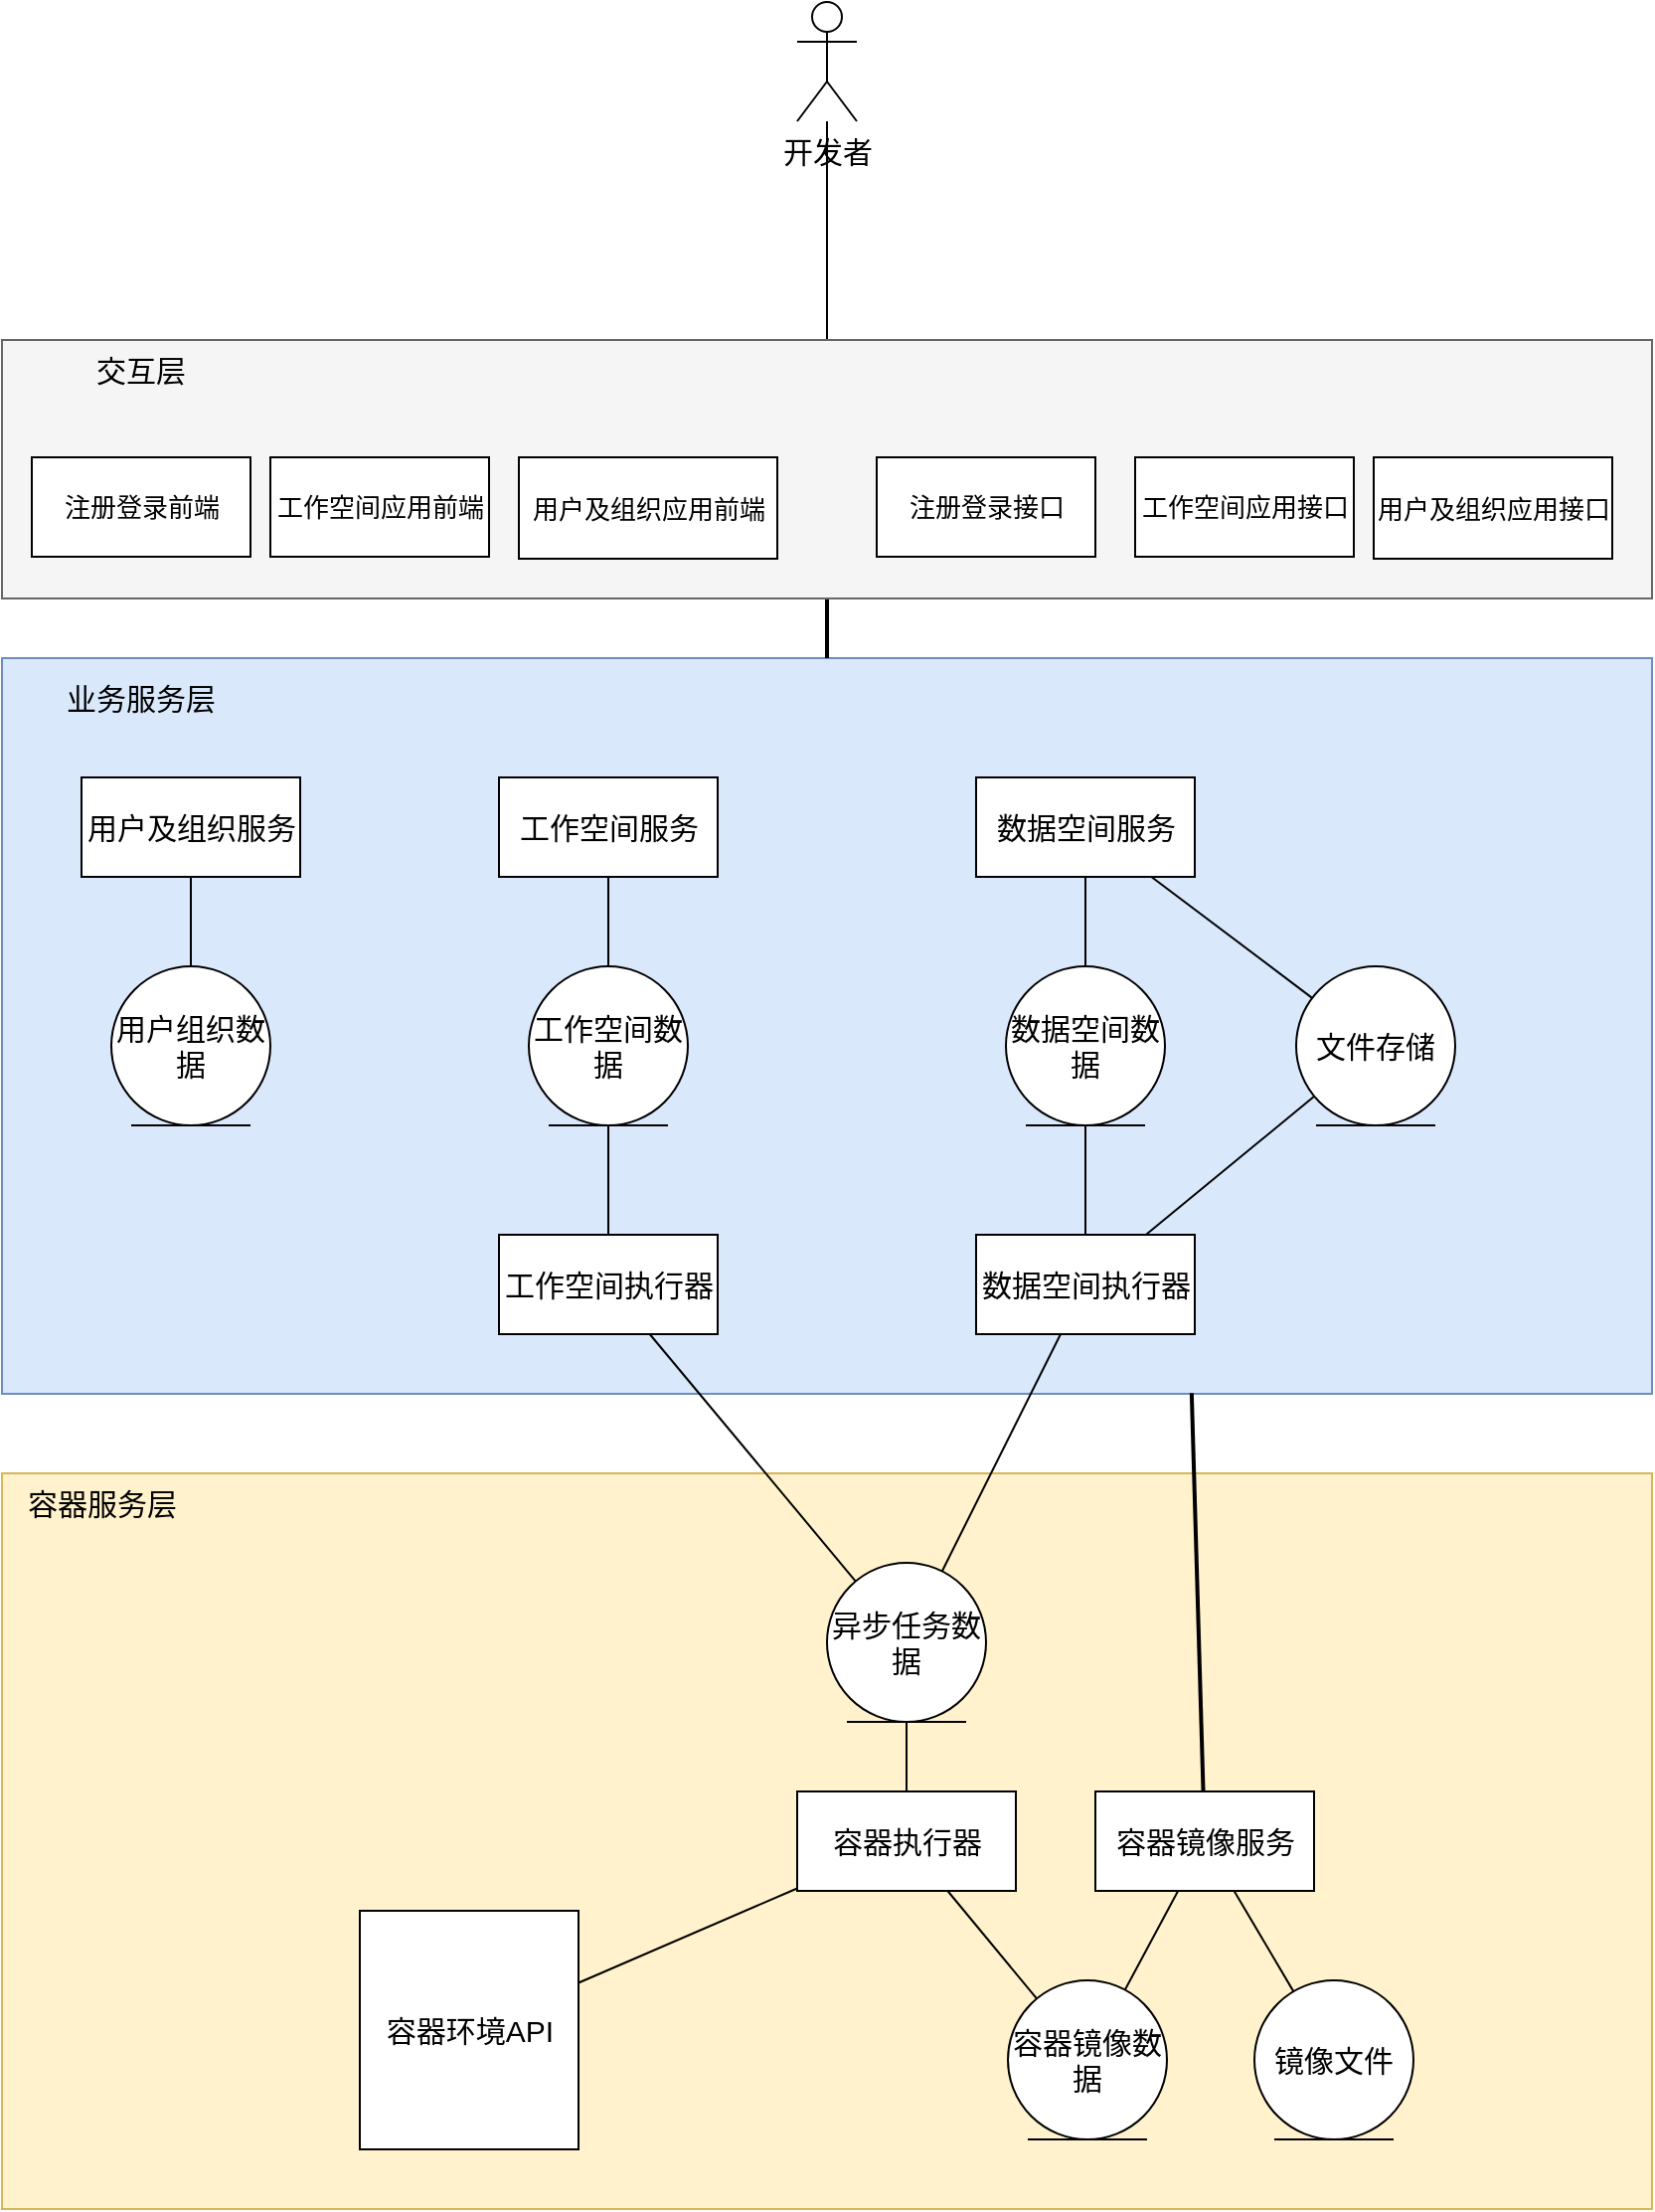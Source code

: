 <mxfile>
    <diagram id="vVA_o35hJ7-RhdYQv6_G" name="逻辑架构v1.0">
        <mxGraphModel dx="2849" dy="798" grid="1" gridSize="10" guides="1" tooltips="1" connect="1" arrows="1" fold="1" page="1" pageScale="1" pageWidth="827" pageHeight="1169" math="0" shadow="0">
            <root>
                <mxCell id="0"/>
                <mxCell id="1" parent="0"/>
                <mxCell id="oEgxVoZ06rKnOK16Z4o3-8" value="" style="rounded=0;whiteSpace=wrap;html=1;fillColor=#dae8fc;strokeColor=#6c8ebf;fontSize=15;" parent="1" vertex="1">
                    <mxGeometry x="-1320" y="460" width="830" height="370" as="geometry"/>
                </mxCell>
                <mxCell id="oEgxVoZ06rKnOK16Z4o3-9" value="业务服务层" style="text;html=1;strokeColor=none;fillColor=none;align=center;verticalAlign=middle;whiteSpace=wrap;rounded=0;fontSize=15;" parent="1" vertex="1">
                    <mxGeometry x="-1300" y="470" width="100" height="20" as="geometry"/>
                </mxCell>
                <mxCell id="1Gb1egaOadGZ2a_2MbuA-2" value="工作空间服务" style="html=1;fontSize=15;" parent="1" vertex="1">
                    <mxGeometry x="-1070" y="520" width="110" height="50" as="geometry"/>
                </mxCell>
                <mxCell id="1Gb1egaOadGZ2a_2MbuA-5" value="数据空间服务" style="html=1;fontSize=15;" parent="1" vertex="1">
                    <mxGeometry x="-830" y="520" width="110" height="50" as="geometry"/>
                </mxCell>
                <mxCell id="1Gb1egaOadGZ2a_2MbuA-13" value="工作空间执行器" style="html=1;fontSize=15;" parent="1" vertex="1">
                    <mxGeometry x="-1070" y="750" width="110" height="50" as="geometry"/>
                </mxCell>
                <mxCell id="1Gb1egaOadGZ2a_2MbuA-20" value="数据空间执行器" style="html=1;fontSize=15;" parent="1" vertex="1">
                    <mxGeometry x="-830" y="750" width="110" height="50" as="geometry"/>
                </mxCell>
                <mxCell id="oEgxVoZ06rKnOK16Z4o3-6" style="edgeStyle=none;html=1;endArrow=none;endFill=0;fontSize=15;" parent="1" source="1Gb1egaOadGZ2a_2MbuA-24" target="1Gb1egaOadGZ2a_2MbuA-13" edge="1">
                    <mxGeometry relative="1" as="geometry"/>
                </mxCell>
                <mxCell id="1Gb1egaOadGZ2a_2MbuA-24" value="工作空间数据" style="ellipse;shape=umlEntity;whiteSpace=wrap;html=1;fontSize=15;" parent="1" vertex="1">
                    <mxGeometry x="-1055" y="615" width="80" height="80" as="geometry"/>
                </mxCell>
                <mxCell id="1Gb1egaOadGZ2a_2MbuA-1" style="edgeStyle=none;html=1;endArrow=none;endFill=0;fontSize=15;" parent="1" source="1Gb1egaOadGZ2a_2MbuA-2" target="1Gb1egaOadGZ2a_2MbuA-24" edge="1">
                    <mxGeometry relative="1" as="geometry"/>
                </mxCell>
                <mxCell id="1Gb1egaOadGZ2a_2MbuA-25" value="文件存储" style="ellipse;shape=umlEntity;whiteSpace=wrap;html=1;fontSize=15;" parent="1" vertex="1">
                    <mxGeometry x="-669" y="615" width="80" height="80" as="geometry"/>
                </mxCell>
                <mxCell id="1Gb1egaOadGZ2a_2MbuA-3" style="edgeStyle=none;html=1;endArrow=none;endFill=0;fontSize=15;" parent="1" source="1Gb1egaOadGZ2a_2MbuA-5" target="1Gb1egaOadGZ2a_2MbuA-25" edge="1">
                    <mxGeometry relative="1" as="geometry"/>
                </mxCell>
                <mxCell id="1Gb1egaOadGZ2a_2MbuA-18" style="edgeStyle=none;html=1;endArrow=none;endFill=0;fontSize=15;" parent="1" source="1Gb1egaOadGZ2a_2MbuA-20" target="1Gb1egaOadGZ2a_2MbuA-25" edge="1">
                    <mxGeometry relative="1" as="geometry"/>
                </mxCell>
                <mxCell id="1Gb1egaOadGZ2a_2MbuA-28" value="数据空间数据" style="ellipse;shape=umlEntity;whiteSpace=wrap;html=1;fontSize=15;" parent="1" vertex="1">
                    <mxGeometry x="-815" y="615" width="80" height="80" as="geometry"/>
                </mxCell>
                <mxCell id="1Gb1egaOadGZ2a_2MbuA-4" style="edgeStyle=none;html=1;endArrow=none;endFill=0;fontSize=15;" parent="1" source="1Gb1egaOadGZ2a_2MbuA-5" target="1Gb1egaOadGZ2a_2MbuA-28" edge="1">
                    <mxGeometry relative="1" as="geometry"/>
                </mxCell>
                <mxCell id="1Gb1egaOadGZ2a_2MbuA-17" style="edgeStyle=none;html=1;endArrow=none;endFill=0;fontSize=15;" parent="1" source="1Gb1egaOadGZ2a_2MbuA-20" target="1Gb1egaOadGZ2a_2MbuA-28" edge="1">
                    <mxGeometry relative="1" as="geometry"/>
                </mxCell>
                <mxCell id="zxybhiNNPWDu_kbE6-t5-33" style="edgeStyle=none;html=1;strokeWidth=1;fontSize=15;endArrow=none;endFill=0;endSize=6;" parent="1" source="zxybhiNNPWDu_kbE6-t5-13" target="zxybhiNNPWDu_kbE6-t5-24" edge="1">
                    <mxGeometry relative="1" as="geometry"/>
                </mxCell>
                <mxCell id="zxybhiNNPWDu_kbE6-t5-13" value="开发者" style="shape=umlActor;verticalLabelPosition=bottom;verticalAlign=top;html=1;fontSize=15;" parent="1" vertex="1">
                    <mxGeometry x="-920" y="130" width="30" height="60" as="geometry"/>
                </mxCell>
                <mxCell id="ViZqe3pEsHuasah4cH0R-2" style="edgeStyle=none;html=1;strokeWidth=2;endArrow=none;endFill=0;" edge="1" parent="1" source="zxybhiNNPWDu_kbE6-t5-24" target="oEgxVoZ06rKnOK16Z4o3-8">
                    <mxGeometry relative="1" as="geometry"/>
                </mxCell>
                <mxCell id="zxybhiNNPWDu_kbE6-t5-24" value="" style="rounded=0;whiteSpace=wrap;html=1;fontSize=13;fillColor=#f5f5f5;strokeColor=#666666;fontColor=#333333;" parent="1" vertex="1">
                    <mxGeometry x="-1320" y="300" width="830" height="130" as="geometry"/>
                </mxCell>
                <mxCell id="zxybhiNNPWDu_kbE6-t5-16" value="工作空间应用前端" style="html=1;fontSize=13;" parent="1" vertex="1">
                    <mxGeometry x="-1185" y="359" width="110" height="50" as="geometry"/>
                </mxCell>
                <mxCell id="zxybhiNNPWDu_kbE6-t5-17" value="工作空间应用接口" style="html=1;fontSize=13;" parent="1" vertex="1">
                    <mxGeometry x="-750" y="359" width="110" height="50" as="geometry"/>
                </mxCell>
                <mxCell id="zxybhiNNPWDu_kbE6-t5-19" value="用户及组织应用接口" style="html=1;fontSize=13;" parent="1" vertex="1">
                    <mxGeometry x="-630" y="359" width="120" height="51" as="geometry"/>
                </mxCell>
                <mxCell id="zxybhiNNPWDu_kbE6-t5-21" value="用户及组织应用前端" style="html=1;fontSize=13;" parent="1" vertex="1">
                    <mxGeometry x="-1060" y="359" width="130" height="51" as="geometry"/>
                </mxCell>
                <mxCell id="zxybhiNNPWDu_kbE6-t5-28" value="交互层" style="text;html=1;strokeColor=none;fillColor=none;align=center;verticalAlign=middle;whiteSpace=wrap;rounded=0;fontSize=15;" parent="1" vertex="1">
                    <mxGeometry x="-1280" y="300" width="60" height="30" as="geometry"/>
                </mxCell>
                <mxCell id="ZPXXVX6sJdJjNKYwcHni-1" style="edgeStyle=none;html=1;endArrow=none;endFill=0;" parent="1" source="ZPXXVX6sJdJjNKYwcHni-2" target="ZPXXVX6sJdJjNKYwcHni-3" edge="1">
                    <mxGeometry relative="1" as="geometry"/>
                </mxCell>
                <mxCell id="ZPXXVX6sJdJjNKYwcHni-2" value="用户及组织服务" style="html=1;fontSize=15;" parent="1" vertex="1">
                    <mxGeometry x="-1280" y="520" width="110" height="50" as="geometry"/>
                </mxCell>
                <mxCell id="ZPXXVX6sJdJjNKYwcHni-3" value="用户组织数据" style="ellipse;shape=umlEntity;whiteSpace=wrap;html=1;fontSize=15;" parent="1" vertex="1">
                    <mxGeometry x="-1265" y="615" width="80" height="80" as="geometry"/>
                </mxCell>
                <mxCell id="ViZqe3pEsHuasah4cH0R-1" value="" style="group" vertex="1" connectable="0" parent="1">
                    <mxGeometry x="-1320" y="870" width="830" height="370" as="geometry"/>
                </mxCell>
                <mxCell id="oEgxVoZ06rKnOK16Z4o3-11" value="" style="rounded=0;whiteSpace=wrap;html=1;container=0;fillColor=#fff2cc;strokeColor=#d6b656;fontSize=15;" parent="ViZqe3pEsHuasah4cH0R-1" vertex="1">
                    <mxGeometry width="830" height="370" as="geometry"/>
                </mxCell>
                <mxCell id="1Gb1egaOadGZ2a_2MbuA-7" value="容器镜像服务" style="html=1;container=0;fontSize=15;" parent="ViZqe3pEsHuasah4cH0R-1" vertex="1">
                    <mxGeometry x="550" y="160" width="110" height="50" as="geometry"/>
                </mxCell>
                <mxCell id="1Gb1egaOadGZ2a_2MbuA-23" value="容器执行器" style="html=1;container=0;fontSize=15;" parent="ViZqe3pEsHuasah4cH0R-1" vertex="1">
                    <mxGeometry x="400" y="160" width="110" height="50" as="geometry"/>
                </mxCell>
                <mxCell id="1Gb1egaOadGZ2a_2MbuA-27" value="容器镜像数据" style="ellipse;shape=umlEntity;whiteSpace=wrap;html=1;container=0;fontSize=15;" parent="ViZqe3pEsHuasah4cH0R-1" vertex="1">
                    <mxGeometry x="506" y="255" width="80" height="80" as="geometry"/>
                </mxCell>
                <mxCell id="oEgxVoZ06rKnOK16Z4o3-3" style="edgeStyle=none;html=1;endArrow=none;endFill=0;fontSize=15;" parent="ViZqe3pEsHuasah4cH0R-1" source="1Gb1egaOadGZ2a_2MbuA-7" target="1Gb1egaOadGZ2a_2MbuA-27" edge="1">
                    <mxGeometry relative="1" as="geometry"/>
                </mxCell>
                <mxCell id="1Gb1egaOadGZ2a_2MbuA-21" style="edgeStyle=none;html=1;endArrow=none;endFill=0;fontSize=15;" parent="ViZqe3pEsHuasah4cH0R-1" source="1Gb1egaOadGZ2a_2MbuA-23" target="1Gb1egaOadGZ2a_2MbuA-27" edge="1">
                    <mxGeometry relative="1" as="geometry"/>
                </mxCell>
                <mxCell id="1Gb1egaOadGZ2a_2MbuA-29" value="异步任务数据" style="ellipse;shape=umlEntity;whiteSpace=wrap;html=1;container=0;fontSize=15;" parent="ViZqe3pEsHuasah4cH0R-1" vertex="1">
                    <mxGeometry x="415" y="45" width="80" height="80" as="geometry"/>
                </mxCell>
                <mxCell id="oEgxVoZ06rKnOK16Z4o3-5" style="edgeStyle=none;html=1;endArrow=none;endFill=0;fontSize=15;" parent="ViZqe3pEsHuasah4cH0R-1" source="1Gb1egaOadGZ2a_2MbuA-23" target="1Gb1egaOadGZ2a_2MbuA-29" edge="1">
                    <mxGeometry relative="1" as="geometry"/>
                </mxCell>
                <mxCell id="oEgxVoZ06rKnOK16Z4o3-1" value="镜像文件" style="ellipse;shape=umlEntity;whiteSpace=wrap;html=1;container=0;fontSize=15;" parent="ViZqe3pEsHuasah4cH0R-1" vertex="1">
                    <mxGeometry x="630" y="255" width="80" height="80" as="geometry"/>
                </mxCell>
                <mxCell id="oEgxVoZ06rKnOK16Z4o3-4" style="edgeStyle=none;html=1;endArrow=none;endFill=0;fontSize=15;" parent="ViZqe3pEsHuasah4cH0R-1" source="1Gb1egaOadGZ2a_2MbuA-7" target="oEgxVoZ06rKnOK16Z4o3-1" edge="1">
                    <mxGeometry relative="1" as="geometry"/>
                </mxCell>
                <mxCell id="oEgxVoZ06rKnOK16Z4o3-16" value="容器服务层" style="text;html=1;align=center;verticalAlign=middle;resizable=0;points=[];autosize=1;strokeColor=none;fillColor=none;fontSize=15;" parent="ViZqe3pEsHuasah4cH0R-1" vertex="1">
                    <mxGeometry width="100" height="30" as="geometry"/>
                </mxCell>
                <mxCell id="zxybhiNNPWDu_kbE6-t5-53" value="容器环境API" style="html=1;container=0;fontSize=15;" parent="ViZqe3pEsHuasah4cH0R-1" vertex="1">
                    <mxGeometry x="180" y="220" width="110" height="120" as="geometry"/>
                </mxCell>
                <mxCell id="zxybhiNNPWDu_kbE6-t5-54" style="edgeStyle=none;html=1;strokeWidth=1;fontSize=15;endArrow=none;endFill=0;endSize=6;" parent="ViZqe3pEsHuasah4cH0R-1" source="1Gb1egaOadGZ2a_2MbuA-23" target="zxybhiNNPWDu_kbE6-t5-53" edge="1">
                    <mxGeometry relative="1" as="geometry"/>
                </mxCell>
                <mxCell id="oEgxVoZ06rKnOK16Z4o3-18" style="edgeStyle=none;html=1;endArrow=none;endFill=0;exitX=0.721;exitY=0.999;exitDx=0;exitDy=0;exitPerimeter=0;fontSize=15;strokeWidth=2;" parent="1" source="oEgxVoZ06rKnOK16Z4o3-8" target="1Gb1egaOadGZ2a_2MbuA-7" edge="1">
                    <mxGeometry relative="1" as="geometry">
                        <mxPoint x="-720" y="820" as="sourcePoint"/>
                    </mxGeometry>
                </mxCell>
                <mxCell id="1Gb1egaOadGZ2a_2MbuA-12" style="edgeStyle=none;html=1;endArrow=none;endFill=0;fontSize=15;" parent="1" source="1Gb1egaOadGZ2a_2MbuA-13" target="1Gb1egaOadGZ2a_2MbuA-29" edge="1">
                    <mxGeometry relative="1" as="geometry"/>
                </mxCell>
                <mxCell id="1Gb1egaOadGZ2a_2MbuA-19" style="edgeStyle=none;html=1;endArrow=none;endFill=0;fontSize=15;" parent="1" source="1Gb1egaOadGZ2a_2MbuA-20" target="1Gb1egaOadGZ2a_2MbuA-29" edge="1">
                    <mxGeometry relative="1" as="geometry"/>
                </mxCell>
                <mxCell id="3WPW9wRoEwNam94XegMr-1" value="注册登录前端" style="html=1;fontSize=13;" vertex="1" parent="1">
                    <mxGeometry x="-1305" y="359" width="110" height="50" as="geometry"/>
                </mxCell>
                <mxCell id="3WPW9wRoEwNam94XegMr-2" value="注册登录接口" style="html=1;fontSize=13;" vertex="1" parent="1">
                    <mxGeometry x="-880" y="359" width="110" height="50" as="geometry"/>
                </mxCell>
            </root>
        </mxGraphModel>
    </diagram>
    <diagram name="逻辑架构_bak" id="6lDBT43pb7SiyB7maAuz">
        <mxGraphModel dx="3347" dy="1130" grid="1" gridSize="10" guides="1" tooltips="1" connect="1" arrows="1" fold="1" page="1" pageScale="1" pageWidth="827" pageHeight="1169" math="0" shadow="0">
            <root>
                <mxCell id="QnzlQ-9_vZ0xbuwPprId-0"/>
                <mxCell id="QnzlQ-9_vZ0xbuwPprId-1" parent="QnzlQ-9_vZ0xbuwPprId-0"/>
                <mxCell id="QnzlQ-9_vZ0xbuwPprId-2" value="" style="rounded=0;whiteSpace=wrap;html=1;fillColor=#dae8fc;strokeColor=#6c8ebf;fontSize=15;" vertex="1" parent="QnzlQ-9_vZ0xbuwPprId-1">
                    <mxGeometry x="-1420" y="1200" width="830" height="370" as="geometry"/>
                </mxCell>
                <mxCell id="QnzlQ-9_vZ0xbuwPprId-3" value="业务服务层" style="text;html=1;strokeColor=none;fillColor=none;align=center;verticalAlign=middle;whiteSpace=wrap;rounded=0;fontSize=15;" vertex="1" parent="QnzlQ-9_vZ0xbuwPprId-1">
                    <mxGeometry x="-1400" y="1210" width="100" height="20" as="geometry"/>
                </mxCell>
                <mxCell id="QnzlQ-9_vZ0xbuwPprId-4" value="工作空间服务" style="html=1;fontSize=15;" vertex="1" parent="QnzlQ-9_vZ0xbuwPprId-1">
                    <mxGeometry x="-1210" y="1260" width="110" height="50" as="geometry"/>
                </mxCell>
                <mxCell id="QnzlQ-9_vZ0xbuwPprId-5" value="数据空间服务" style="html=1;fontSize=15;" vertex="1" parent="QnzlQ-9_vZ0xbuwPprId-1">
                    <mxGeometry x="-1045" y="1260" width="110" height="50" as="geometry"/>
                </mxCell>
                <mxCell id="QnzlQ-9_vZ0xbuwPprId-6" value="云服务" style="html=1;fontSize=15;" vertex="1" parent="QnzlQ-9_vZ0xbuwPprId-1">
                    <mxGeometry x="-800" y="1260" width="110" height="50" as="geometry"/>
                </mxCell>
                <mxCell id="QnzlQ-9_vZ0xbuwPprId-7" value="工作空间执行器" style="html=1;fontSize=15;" vertex="1" parent="QnzlQ-9_vZ0xbuwPprId-1">
                    <mxGeometry x="-1210" y="1490" width="110" height="50" as="geometry"/>
                </mxCell>
                <mxCell id="QnzlQ-9_vZ0xbuwPprId-8" value="云服务执行器" style="html=1;fontSize=15;" vertex="1" parent="QnzlQ-9_vZ0xbuwPprId-1">
                    <mxGeometry x="-799" y="1490" width="110" height="50" as="geometry"/>
                </mxCell>
                <mxCell id="QnzlQ-9_vZ0xbuwPprId-9" value="数据空间执行器" style="html=1;fontSize=15;" vertex="1" parent="QnzlQ-9_vZ0xbuwPprId-1">
                    <mxGeometry x="-1045" y="1490" width="110" height="50" as="geometry"/>
                </mxCell>
                <mxCell id="QnzlQ-9_vZ0xbuwPprId-10" style="edgeStyle=none;html=1;endArrow=none;endFill=0;fontSize=15;" edge="1" parent="QnzlQ-9_vZ0xbuwPprId-1" source="QnzlQ-9_vZ0xbuwPprId-11" target="QnzlQ-9_vZ0xbuwPprId-7">
                    <mxGeometry relative="1" as="geometry"/>
                </mxCell>
                <mxCell id="QnzlQ-9_vZ0xbuwPprId-11" value="工作空间数据" style="ellipse;shape=umlEntity;whiteSpace=wrap;html=1;fontSize=15;" vertex="1" parent="QnzlQ-9_vZ0xbuwPprId-1">
                    <mxGeometry x="-1195" y="1355" width="80" height="80" as="geometry"/>
                </mxCell>
                <mxCell id="QnzlQ-9_vZ0xbuwPprId-12" style="edgeStyle=none;html=1;endArrow=none;endFill=0;fontSize=15;" edge="1" parent="QnzlQ-9_vZ0xbuwPprId-1" source="QnzlQ-9_vZ0xbuwPprId-4" target="QnzlQ-9_vZ0xbuwPprId-11">
                    <mxGeometry relative="1" as="geometry"/>
                </mxCell>
                <mxCell id="QnzlQ-9_vZ0xbuwPprId-13" value="文件存储" style="ellipse;shape=umlEntity;whiteSpace=wrap;html=1;fontSize=15;" vertex="1" parent="QnzlQ-9_vZ0xbuwPprId-1">
                    <mxGeometry x="-884" y="1355" width="80" height="80" as="geometry"/>
                </mxCell>
                <mxCell id="QnzlQ-9_vZ0xbuwPprId-14" style="edgeStyle=none;html=1;endArrow=none;endFill=0;fontSize=15;" edge="1" parent="QnzlQ-9_vZ0xbuwPprId-1" source="QnzlQ-9_vZ0xbuwPprId-5" target="QnzlQ-9_vZ0xbuwPprId-13">
                    <mxGeometry relative="1" as="geometry"/>
                </mxCell>
                <mxCell id="QnzlQ-9_vZ0xbuwPprId-15" style="edgeStyle=none;html=1;endArrow=none;endFill=0;fontSize=15;" edge="1" parent="QnzlQ-9_vZ0xbuwPprId-1" source="QnzlQ-9_vZ0xbuwPprId-9" target="QnzlQ-9_vZ0xbuwPprId-13">
                    <mxGeometry relative="1" as="geometry"/>
                </mxCell>
                <mxCell id="QnzlQ-9_vZ0xbuwPprId-16" value="云服务数据" style="ellipse;shape=umlEntity;whiteSpace=wrap;html=1;fontSize=15;" vertex="1" parent="QnzlQ-9_vZ0xbuwPprId-1">
                    <mxGeometry x="-785" y="1355" width="80" height="80" as="geometry"/>
                </mxCell>
                <mxCell id="QnzlQ-9_vZ0xbuwPprId-17" style="edgeStyle=none;html=1;endArrow=none;endFill=0;fontSize=15;" edge="1" parent="QnzlQ-9_vZ0xbuwPprId-1" source="QnzlQ-9_vZ0xbuwPprId-6" target="QnzlQ-9_vZ0xbuwPprId-16">
                    <mxGeometry relative="1" as="geometry"/>
                </mxCell>
                <mxCell id="QnzlQ-9_vZ0xbuwPprId-18" style="edgeStyle=none;html=1;entryX=0.5;entryY=1;entryDx=0;entryDy=0;endArrow=none;endFill=0;fontSize=15;" edge="1" parent="QnzlQ-9_vZ0xbuwPprId-1" source="QnzlQ-9_vZ0xbuwPprId-8" target="QnzlQ-9_vZ0xbuwPprId-16">
                    <mxGeometry relative="1" as="geometry"/>
                </mxCell>
                <mxCell id="QnzlQ-9_vZ0xbuwPprId-19" value="数据空间数据" style="ellipse;shape=umlEntity;whiteSpace=wrap;html=1;fontSize=15;" vertex="1" parent="QnzlQ-9_vZ0xbuwPprId-1">
                    <mxGeometry x="-1030" y="1355" width="80" height="80" as="geometry"/>
                </mxCell>
                <mxCell id="QnzlQ-9_vZ0xbuwPprId-20" style="edgeStyle=none;html=1;endArrow=none;endFill=0;fontSize=15;" edge="1" parent="QnzlQ-9_vZ0xbuwPprId-1" source="QnzlQ-9_vZ0xbuwPprId-5" target="QnzlQ-9_vZ0xbuwPprId-19">
                    <mxGeometry relative="1" as="geometry"/>
                </mxCell>
                <mxCell id="QnzlQ-9_vZ0xbuwPprId-21" style="edgeStyle=none;html=1;endArrow=none;endFill=0;fontSize=15;" edge="1" parent="QnzlQ-9_vZ0xbuwPprId-1" source="QnzlQ-9_vZ0xbuwPprId-9" target="QnzlQ-9_vZ0xbuwPprId-19">
                    <mxGeometry relative="1" as="geometry"/>
                </mxCell>
                <mxCell id="QnzlQ-9_vZ0xbuwPprId-22" style="edgeStyle=none;html=1;strokeWidth=1;fontSize=15;endArrow=none;endFill=0;endSize=6;" edge="1" parent="QnzlQ-9_vZ0xbuwPprId-1" source="QnzlQ-9_vZ0xbuwPprId-24" target="QnzlQ-9_vZ0xbuwPprId-29">
                    <mxGeometry relative="1" as="geometry"/>
                </mxCell>
                <mxCell id="QnzlQ-9_vZ0xbuwPprId-23" style="edgeStyle=none;html=1;strokeWidth=1;fontSize=15;endArrow=none;endFill=0;endSize=6;" edge="1" parent="QnzlQ-9_vZ0xbuwPprId-1" source="QnzlQ-9_vZ0xbuwPprId-24" target="QnzlQ-9_vZ0xbuwPprId-52">
                    <mxGeometry relative="1" as="geometry"/>
                </mxCell>
                <mxCell id="QnzlQ-9_vZ0xbuwPprId-24" value="开发者" style="shape=umlActor;verticalLabelPosition=bottom;verticalAlign=top;html=1;fontSize=15;" vertex="1" parent="QnzlQ-9_vZ0xbuwPprId-1">
                    <mxGeometry x="-740" y="850" width="30" height="60" as="geometry"/>
                </mxCell>
                <mxCell id="QnzlQ-9_vZ0xbuwPprId-25" style="edgeStyle=none;html=1;strokeWidth=1;fontSize=15;endArrow=none;endFill=0;endSize=6;" edge="1" parent="QnzlQ-9_vZ0xbuwPprId-1" source="QnzlQ-9_vZ0xbuwPprId-26" target="QnzlQ-9_vZ0xbuwPprId-29">
                    <mxGeometry relative="1" as="geometry"/>
                </mxCell>
                <mxCell id="QnzlQ-9_vZ0xbuwPprId-26" value="系统管理员" style="shape=umlActor;verticalLabelPosition=bottom;verticalAlign=top;html=1;fontSize=15;" vertex="1" parent="QnzlQ-9_vZ0xbuwPprId-1">
                    <mxGeometry x="-1020" y="860" width="30" height="60" as="geometry"/>
                </mxCell>
                <mxCell id="QnzlQ-9_vZ0xbuwPprId-27" style="edgeStyle=none;html=1;strokeWidth=1;fontSize=15;endArrow=none;endFill=0;endSize=6;" edge="1" parent="QnzlQ-9_vZ0xbuwPprId-1" source="QnzlQ-9_vZ0xbuwPprId-28">
                    <mxGeometry relative="1" as="geometry">
                        <mxPoint x="-385" y="1040" as="targetPoint"/>
                    </mxGeometry>
                </mxCell>
                <mxCell id="QnzlQ-9_vZ0xbuwPprId-28" value="财务人员" style="shape=umlActor;verticalLabelPosition=bottom;verticalAlign=top;html=1;fontSize=15;" vertex="1" parent="QnzlQ-9_vZ0xbuwPprId-1">
                    <mxGeometry x="-400" y="850" width="30" height="60" as="geometry"/>
                </mxCell>
                <mxCell id="QnzlQ-9_vZ0xbuwPprId-29" value="" style="rounded=0;whiteSpace=wrap;html=1;fontSize=13;fillColor=#f5f5f5;strokeColor=#666666;fontColor=#333333;" vertex="1" parent="QnzlQ-9_vZ0xbuwPprId-1">
                    <mxGeometry x="-1420" y="1040" width="830" height="130" as="geometry"/>
                </mxCell>
                <mxCell id="QnzlQ-9_vZ0xbuwPprId-30" value="工作空间应用前端" style="html=1;fontSize=13;" vertex="1" parent="QnzlQ-9_vZ0xbuwPprId-1">
                    <mxGeometry x="-1410" y="1099" width="110" height="50" as="geometry"/>
                </mxCell>
                <mxCell id="QnzlQ-9_vZ0xbuwPprId-31" value="工作空间应用接口" style="html=1;fontSize=13;" vertex="1" parent="QnzlQ-9_vZ0xbuwPprId-1">
                    <mxGeometry x="-985" y="1099" width="110" height="50" as="geometry"/>
                </mxCell>
                <mxCell id="QnzlQ-9_vZ0xbuwPprId-32" value="管理后台应用接口" style="html=1;fontSize=13;" vertex="1" parent="QnzlQ-9_vZ0xbuwPprId-1">
                    <mxGeometry x="-850" y="1099" width="110" height="50" as="geometry"/>
                </mxCell>
                <mxCell id="QnzlQ-9_vZ0xbuwPprId-33" value="用户组织应用接口" style="html=1;fontSize=13;" vertex="1" parent="QnzlQ-9_vZ0xbuwPprId-1">
                    <mxGeometry x="-710" y="1099" width="110" height="50" as="geometry"/>
                </mxCell>
                <mxCell id="QnzlQ-9_vZ0xbuwPprId-34" value="管理后台应用前端" style="html=1;fontSize=13;" vertex="1" parent="QnzlQ-9_vZ0xbuwPprId-1">
                    <mxGeometry x="-1160" y="1099" width="110" height="50" as="geometry"/>
                </mxCell>
                <mxCell id="QnzlQ-9_vZ0xbuwPprId-35" value="用户组织应用前端" style="html=1;fontSize=13;" vertex="1" parent="QnzlQ-9_vZ0xbuwPprId-1">
                    <mxGeometry x="-1290" y="1099" width="110" height="50" as="geometry"/>
                </mxCell>
                <mxCell id="QnzlQ-9_vZ0xbuwPprId-36" value="交互层" style="text;html=1;strokeColor=none;fillColor=none;align=center;verticalAlign=middle;whiteSpace=wrap;rounded=0;fontSize=15;" vertex="1" parent="QnzlQ-9_vZ0xbuwPprId-1">
                    <mxGeometry x="-1380" y="1040" width="60" height="30" as="geometry"/>
                </mxCell>
                <mxCell id="QnzlQ-9_vZ0xbuwPprId-37" value="" style="rounded=0;whiteSpace=wrap;html=1;fontSize=15;fillColor=#dae8fc;strokeColor=#6c8ebf;" vertex="1" parent="QnzlQ-9_vZ0xbuwPprId-1">
                    <mxGeometry x="-580" y="1200" width="300" height="370" as="geometry"/>
                </mxCell>
                <mxCell id="QnzlQ-9_vZ0xbuwPprId-38" style="edgeStyle=none;html=1;strokeWidth=1;fontSize=15;endArrow=none;endFill=0;endSize=6;" edge="1" parent="QnzlQ-9_vZ0xbuwPprId-1" source="QnzlQ-9_vZ0xbuwPprId-39" target="QnzlQ-9_vZ0xbuwPprId-41">
                    <mxGeometry relative="1" as="geometry"/>
                </mxCell>
                <mxCell id="QnzlQ-9_vZ0xbuwPprId-39" value="账单计费服务" style="html=1;fontSize=15;" vertex="1" parent="QnzlQ-9_vZ0xbuwPprId-1">
                    <mxGeometry x="-430" y="1249.999" width="110" height="48.649" as="geometry"/>
                </mxCell>
                <mxCell id="QnzlQ-9_vZ0xbuwPprId-40" style="edgeStyle=none;html=1;strokeWidth=1;fontSize=15;endArrow=none;endFill=0;endSize=6;" edge="1" parent="QnzlQ-9_vZ0xbuwPprId-1" source="QnzlQ-9_vZ0xbuwPprId-41" target="QnzlQ-9_vZ0xbuwPprId-42">
                    <mxGeometry relative="1" as="geometry"/>
                </mxCell>
                <mxCell id="QnzlQ-9_vZ0xbuwPprId-41" value="账单计费数据" style="ellipse;shape=umlEntity;whiteSpace=wrap;html=1;fontSize=15;" vertex="1" parent="QnzlQ-9_vZ0xbuwPprId-1">
                    <mxGeometry x="-415" y="1357.166" width="80" height="77.838" as="geometry"/>
                </mxCell>
                <mxCell id="QnzlQ-9_vZ0xbuwPprId-42" value="计费计算程序" style="html=1;fontSize=15;" vertex="1" parent="QnzlQ-9_vZ0xbuwPprId-1">
                    <mxGeometry x="-483" y="1481.082" width="110" height="48.649" as="geometry"/>
                </mxCell>
                <mxCell id="QnzlQ-9_vZ0xbuwPprId-43" style="edgeStyle=none;html=1;strokeWidth=2;fontSize=15;endArrow=none;endFill=0;endSize=6;" edge="1" parent="QnzlQ-9_vZ0xbuwPprId-1" source="QnzlQ-9_vZ0xbuwPprId-42" target="QnzlQ-9_vZ0xbuwPprId-2">
                    <mxGeometry relative="1" as="geometry"/>
                </mxCell>
                <mxCell id="QnzlQ-9_vZ0xbuwPprId-44" style="edgeStyle=none;html=1;strokeWidth=2;fontSize=15;endArrow=none;endFill=0;endSize=6;exitX=0.25;exitY=1;exitDx=0;exitDy=0;" edge="1" parent="QnzlQ-9_vZ0xbuwPprId-1" source="QnzlQ-9_vZ0xbuwPprId-42" target="QnzlQ-9_vZ0xbuwPprId-57">
                    <mxGeometry relative="1" as="geometry"/>
                </mxCell>
                <mxCell id="QnzlQ-9_vZ0xbuwPprId-45" style="edgeStyle=none;html=1;strokeWidth=1;fontSize=15;endArrow=none;endFill=0;endSize=6;" edge="1" parent="QnzlQ-9_vZ0xbuwPprId-1" source="QnzlQ-9_vZ0xbuwPprId-46" target="QnzlQ-9_vZ0xbuwPprId-48">
                    <mxGeometry relative="1" as="geometry"/>
                </mxCell>
                <mxCell id="QnzlQ-9_vZ0xbuwPprId-46" value="订单服务" style="html=1;fontSize=15;" vertex="1" parent="QnzlQ-9_vZ0xbuwPprId-1">
                    <mxGeometry x="-555" y="1251.349" width="110" height="48.649" as="geometry"/>
                </mxCell>
                <mxCell id="QnzlQ-9_vZ0xbuwPprId-47" style="edgeStyle=none;html=1;strokeWidth=1;fontSize=15;endArrow=none;endFill=0;endSize=6;" edge="1" parent="QnzlQ-9_vZ0xbuwPprId-1" source="QnzlQ-9_vZ0xbuwPprId-48" target="QnzlQ-9_vZ0xbuwPprId-42">
                    <mxGeometry relative="1" as="geometry"/>
                </mxCell>
                <mxCell id="QnzlQ-9_vZ0xbuwPprId-48" value="订单数据" style="ellipse;shape=umlEntity;whiteSpace=wrap;html=1;fontSize=15;" vertex="1" parent="QnzlQ-9_vZ0xbuwPprId-1">
                    <mxGeometry x="-540" y="1357.166" width="80" height="77.838" as="geometry"/>
                </mxCell>
                <mxCell id="QnzlQ-9_vZ0xbuwPprId-49" value="" style="group" vertex="1" connectable="0" parent="QnzlQ-9_vZ0xbuwPprId-1">
                    <mxGeometry x="-580" y="1039" width="300" height="130" as="geometry"/>
                </mxCell>
                <mxCell id="QnzlQ-9_vZ0xbuwPprId-50" value="" style="rounded=0;whiteSpace=wrap;html=1;fontSize=15;container=0;fillColor=#f5f5f5;strokeColor=#666666;fontColor=#333333;" vertex="1" parent="QnzlQ-9_vZ0xbuwPprId-49">
                    <mxGeometry width="300" height="130" as="geometry"/>
                </mxCell>
                <mxCell id="QnzlQ-9_vZ0xbuwPprId-51" value="" style="group" vertex="1" connectable="0" parent="QnzlQ-9_vZ0xbuwPprId-49">
                    <mxGeometry x="20" y="9" width="240" height="111" as="geometry"/>
                </mxCell>
                <mxCell id="QnzlQ-9_vZ0xbuwPprId-52" value="订单账单前端" style="html=1;fontSize=15;container=0;" vertex="1" parent="QnzlQ-9_vZ0xbuwPprId-51">
                    <mxGeometry width="110" height="50" as="geometry"/>
                </mxCell>
                <mxCell id="QnzlQ-9_vZ0xbuwPprId-53" value="财务报表前端" style="html=1;fontSize=15;container=0;" vertex="1" parent="QnzlQ-9_vZ0xbuwPprId-51">
                    <mxGeometry x="130" width="110" height="50" as="geometry"/>
                </mxCell>
                <mxCell id="QnzlQ-9_vZ0xbuwPprId-54" value="订单账单计费接口" style="html=1;fontSize=15;container=0;" vertex="1" parent="QnzlQ-9_vZ0xbuwPprId-51">
                    <mxGeometry y="61" width="240" height="50" as="geometry"/>
                </mxCell>
                <mxCell id="QnzlQ-9_vZ0xbuwPprId-55" value="" style="group" vertex="1" connectable="0" parent="QnzlQ-9_vZ0xbuwPprId-1">
                    <mxGeometry x="-1420" y="1610" width="1140" height="370" as="geometry"/>
                </mxCell>
                <mxCell id="QnzlQ-9_vZ0xbuwPprId-56" value="" style="rounded=0;whiteSpace=wrap;html=1;container=0;fillColor=#fff2cc;strokeColor=#d6b656;fontSize=15;" vertex="1" parent="QnzlQ-9_vZ0xbuwPprId-55">
                    <mxGeometry width="1140" height="370" as="geometry"/>
                </mxCell>
                <mxCell id="QnzlQ-9_vZ0xbuwPprId-57" value="容器镜像服务" style="html=1;container=0;fontSize=15;" vertex="1" parent="QnzlQ-9_vZ0xbuwPprId-55">
                    <mxGeometry x="550" y="160" width="110" height="50" as="geometry"/>
                </mxCell>
                <mxCell id="QnzlQ-9_vZ0xbuwPprId-58" value="容器执行器" style="html=1;container=0;fontSize=15;" vertex="1" parent="QnzlQ-9_vZ0xbuwPprId-55">
                    <mxGeometry x="400" y="160" width="110" height="50" as="geometry"/>
                </mxCell>
                <mxCell id="QnzlQ-9_vZ0xbuwPprId-59" value="容器镜像数据" style="ellipse;shape=umlEntity;whiteSpace=wrap;html=1;container=0;fontSize=15;" vertex="1" parent="QnzlQ-9_vZ0xbuwPprId-55">
                    <mxGeometry x="506" y="255" width="80" height="80" as="geometry"/>
                </mxCell>
                <mxCell id="QnzlQ-9_vZ0xbuwPprId-60" style="edgeStyle=none;html=1;endArrow=none;endFill=0;fontSize=15;" edge="1" parent="QnzlQ-9_vZ0xbuwPprId-55" source="QnzlQ-9_vZ0xbuwPprId-57" target="QnzlQ-9_vZ0xbuwPprId-59">
                    <mxGeometry relative="1" as="geometry"/>
                </mxCell>
                <mxCell id="QnzlQ-9_vZ0xbuwPprId-61" style="edgeStyle=none;html=1;endArrow=none;endFill=0;fontSize=15;" edge="1" parent="QnzlQ-9_vZ0xbuwPprId-55" source="QnzlQ-9_vZ0xbuwPprId-58" target="QnzlQ-9_vZ0xbuwPprId-59">
                    <mxGeometry relative="1" as="geometry"/>
                </mxCell>
                <mxCell id="QnzlQ-9_vZ0xbuwPprId-62" value="异步任务数据" style="ellipse;shape=umlEntity;whiteSpace=wrap;html=1;container=0;fontSize=15;" vertex="1" parent="QnzlQ-9_vZ0xbuwPprId-55">
                    <mxGeometry x="415" y="45" width="80" height="80" as="geometry"/>
                </mxCell>
                <mxCell id="QnzlQ-9_vZ0xbuwPprId-63" style="edgeStyle=none;html=1;endArrow=none;endFill=0;fontSize=15;" edge="1" parent="QnzlQ-9_vZ0xbuwPprId-55" source="QnzlQ-9_vZ0xbuwPprId-58" target="QnzlQ-9_vZ0xbuwPprId-62">
                    <mxGeometry relative="1" as="geometry"/>
                </mxCell>
                <mxCell id="QnzlQ-9_vZ0xbuwPprId-64" value="镜像文件" style="ellipse;shape=umlEntity;whiteSpace=wrap;html=1;container=0;fontSize=15;" vertex="1" parent="QnzlQ-9_vZ0xbuwPprId-55">
                    <mxGeometry x="630" y="255" width="80" height="80" as="geometry"/>
                </mxCell>
                <mxCell id="QnzlQ-9_vZ0xbuwPprId-65" style="edgeStyle=none;html=1;endArrow=none;endFill=0;fontSize=15;" edge="1" parent="QnzlQ-9_vZ0xbuwPprId-55" source="QnzlQ-9_vZ0xbuwPprId-57" target="QnzlQ-9_vZ0xbuwPprId-64">
                    <mxGeometry relative="1" as="geometry"/>
                </mxCell>
                <mxCell id="QnzlQ-9_vZ0xbuwPprId-66" value="容器服务层" style="text;html=1;align=center;verticalAlign=middle;resizable=0;points=[];autosize=1;strokeColor=none;fillColor=none;fontSize=15;" vertex="1" parent="QnzlQ-9_vZ0xbuwPprId-55">
                    <mxGeometry width="100" height="30" as="geometry"/>
                </mxCell>
                <mxCell id="QnzlQ-9_vZ0xbuwPprId-67" value="容器环境API" style="html=1;container=0;fontSize=15;" vertex="1" parent="QnzlQ-9_vZ0xbuwPprId-55">
                    <mxGeometry x="180" y="220" width="110" height="120" as="geometry"/>
                </mxCell>
                <mxCell id="QnzlQ-9_vZ0xbuwPprId-68" style="edgeStyle=none;html=1;strokeWidth=1;fontSize=15;endArrow=none;endFill=0;endSize=6;" edge="1" parent="QnzlQ-9_vZ0xbuwPprId-55" source="QnzlQ-9_vZ0xbuwPprId-58" target="QnzlQ-9_vZ0xbuwPprId-67">
                    <mxGeometry relative="1" as="geometry"/>
                </mxCell>
                <mxCell id="QnzlQ-9_vZ0xbuwPprId-69" style="edgeStyle=none;html=1;endArrow=none;endFill=0;exitX=0.721;exitY=0.999;exitDx=0;exitDy=0;exitPerimeter=0;fontSize=15;strokeWidth=2;" edge="1" parent="QnzlQ-9_vZ0xbuwPprId-1" source="QnzlQ-9_vZ0xbuwPprId-2" target="QnzlQ-9_vZ0xbuwPprId-57">
                    <mxGeometry relative="1" as="geometry">
                        <mxPoint x="-820" y="1560" as="sourcePoint"/>
                    </mxGeometry>
                </mxCell>
                <mxCell id="QnzlQ-9_vZ0xbuwPprId-70" style="edgeStyle=none;html=1;endArrow=none;endFill=0;fontSize=15;" edge="1" parent="QnzlQ-9_vZ0xbuwPprId-1" source="QnzlQ-9_vZ0xbuwPprId-7" target="QnzlQ-9_vZ0xbuwPprId-62">
                    <mxGeometry relative="1" as="geometry"/>
                </mxCell>
                <mxCell id="QnzlQ-9_vZ0xbuwPprId-71" style="edgeStyle=none;html=1;endArrow=none;endFill=0;fontSize=15;" edge="1" parent="QnzlQ-9_vZ0xbuwPprId-1" source="QnzlQ-9_vZ0xbuwPprId-8" target="QnzlQ-9_vZ0xbuwPprId-62">
                    <mxGeometry relative="1" as="geometry"/>
                </mxCell>
                <mxCell id="QnzlQ-9_vZ0xbuwPprId-72" style="edgeStyle=none;html=1;endArrow=none;endFill=0;fontSize=15;" edge="1" parent="QnzlQ-9_vZ0xbuwPprId-1" source="QnzlQ-9_vZ0xbuwPprId-9" target="QnzlQ-9_vZ0xbuwPprId-62">
                    <mxGeometry relative="1" as="geometry"/>
                </mxCell>
                <mxCell id="QnzlQ-9_vZ0xbuwPprId-73" style="edgeStyle=none;html=1;endArrow=none;endFill=0;" edge="1" parent="QnzlQ-9_vZ0xbuwPprId-1" source="QnzlQ-9_vZ0xbuwPprId-74" target="QnzlQ-9_vZ0xbuwPprId-75">
                    <mxGeometry relative="1" as="geometry"/>
                </mxCell>
                <mxCell id="QnzlQ-9_vZ0xbuwPprId-74" value="用户组织服务" style="html=1;fontSize=15;" vertex="1" parent="QnzlQ-9_vZ0xbuwPprId-1">
                    <mxGeometry x="-1380" y="1260" width="110" height="50" as="geometry"/>
                </mxCell>
                <mxCell id="QnzlQ-9_vZ0xbuwPprId-75" value="用户组织数据" style="ellipse;shape=umlEntity;whiteSpace=wrap;html=1;fontSize=15;" vertex="1" parent="QnzlQ-9_vZ0xbuwPprId-1">
                    <mxGeometry x="-1365" y="1355" width="80" height="80" as="geometry"/>
                </mxCell>
            </root>
        </mxGraphModel>
    </diagram>
</mxfile>